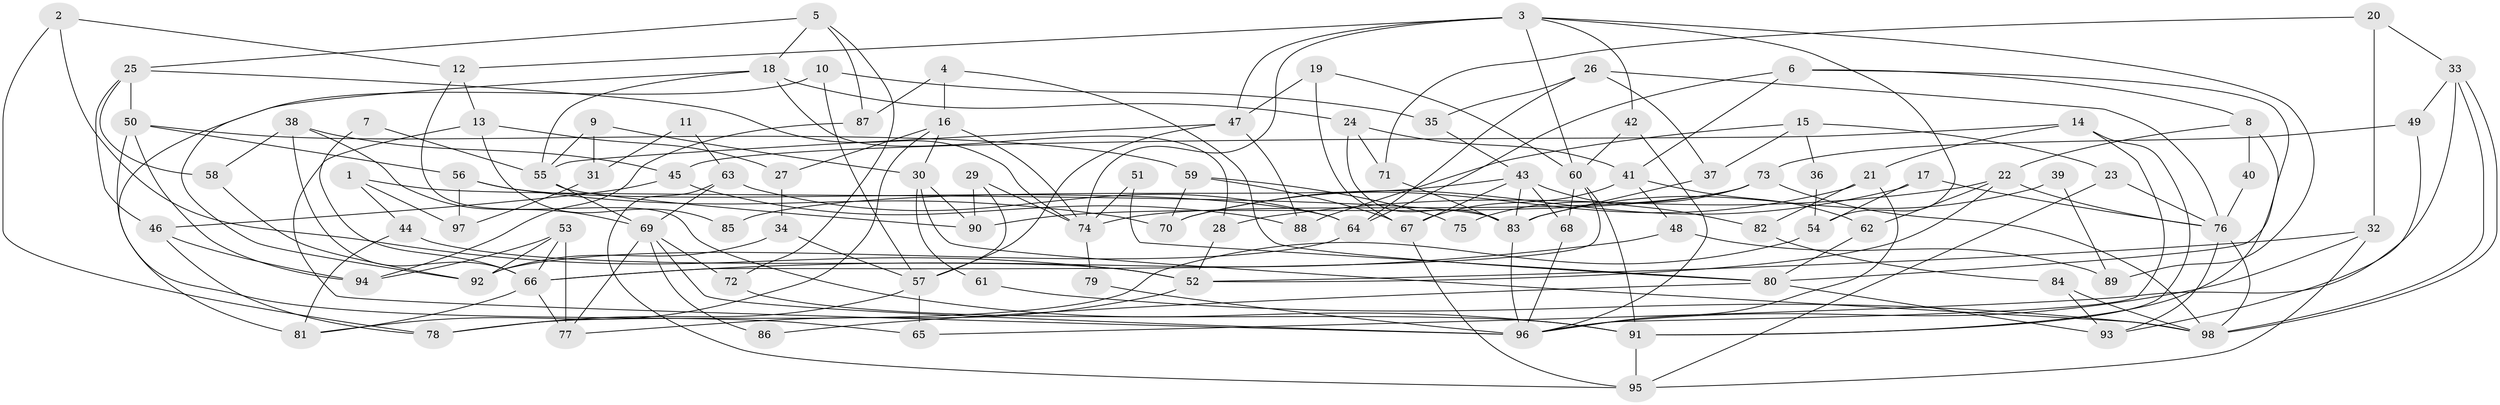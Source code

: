 // Generated by graph-tools (version 1.1) at 2025/02/03/09/25 03:02:15]
// undirected, 98 vertices, 196 edges
graph export_dot {
graph [start="1"]
  node [color=gray90,style=filled];
  1;
  2;
  3;
  4;
  5;
  6;
  7;
  8;
  9;
  10;
  11;
  12;
  13;
  14;
  15;
  16;
  17;
  18;
  19;
  20;
  21;
  22;
  23;
  24;
  25;
  26;
  27;
  28;
  29;
  30;
  31;
  32;
  33;
  34;
  35;
  36;
  37;
  38;
  39;
  40;
  41;
  42;
  43;
  44;
  45;
  46;
  47;
  48;
  49;
  50;
  51;
  52;
  53;
  54;
  55;
  56;
  57;
  58;
  59;
  60;
  61;
  62;
  63;
  64;
  65;
  66;
  67;
  68;
  69;
  70;
  71;
  72;
  73;
  74;
  75;
  76;
  77;
  78;
  79;
  80;
  81;
  82;
  83;
  84;
  85;
  86;
  87;
  88;
  89;
  90;
  91;
  92;
  93;
  94;
  95;
  96;
  97;
  98;
  1 -- 83;
  1 -- 44;
  1 -- 97;
  2 -- 52;
  2 -- 78;
  2 -- 12;
  3 -- 47;
  3 -- 74;
  3 -- 12;
  3 -- 42;
  3 -- 54;
  3 -- 60;
  3 -- 89;
  4 -- 16;
  4 -- 80;
  4 -- 87;
  5 -- 18;
  5 -- 87;
  5 -- 25;
  5 -- 72;
  6 -- 64;
  6 -- 41;
  6 -- 8;
  6 -- 80;
  7 -- 55;
  7 -- 66;
  8 -- 91;
  8 -- 22;
  8 -- 40;
  9 -- 55;
  9 -- 30;
  9 -- 31;
  10 -- 81;
  10 -- 57;
  10 -- 35;
  11 -- 31;
  11 -- 63;
  12 -- 13;
  12 -- 91;
  13 -- 96;
  13 -- 27;
  13 -- 85;
  14 -- 91;
  14 -- 96;
  14 -- 21;
  14 -- 45;
  15 -- 88;
  15 -- 23;
  15 -- 36;
  15 -- 37;
  16 -- 74;
  16 -- 27;
  16 -- 30;
  16 -- 81;
  17 -- 70;
  17 -- 54;
  17 -- 76;
  18 -- 28;
  18 -- 55;
  18 -- 24;
  18 -- 92;
  19 -- 67;
  19 -- 60;
  19 -- 47;
  20 -- 32;
  20 -- 71;
  20 -- 33;
  21 -- 96;
  21 -- 70;
  21 -- 82;
  22 -- 76;
  22 -- 28;
  22 -- 52;
  22 -- 62;
  23 -- 76;
  23 -- 95;
  24 -- 83;
  24 -- 41;
  24 -- 71;
  25 -- 58;
  25 -- 46;
  25 -- 50;
  25 -- 74;
  26 -- 76;
  26 -- 37;
  26 -- 35;
  26 -- 64;
  27 -- 34;
  28 -- 52;
  29 -- 57;
  29 -- 74;
  29 -- 90;
  30 -- 90;
  30 -- 61;
  30 -- 98;
  31 -- 97;
  32 -- 96;
  32 -- 52;
  32 -- 95;
  33 -- 98;
  33 -- 98;
  33 -- 49;
  33 -- 65;
  34 -- 92;
  34 -- 57;
  35 -- 43;
  36 -- 54;
  37 -- 83;
  38 -- 45;
  38 -- 66;
  38 -- 58;
  38 -- 69;
  39 -- 83;
  39 -- 89;
  40 -- 76;
  41 -- 62;
  41 -- 48;
  41 -- 67;
  42 -- 60;
  42 -- 96;
  43 -- 68;
  43 -- 67;
  43 -- 82;
  43 -- 83;
  43 -- 85;
  44 -- 81;
  44 -- 52;
  45 -- 46;
  45 -- 88;
  46 -- 94;
  46 -- 78;
  47 -- 55;
  47 -- 57;
  47 -- 88;
  48 -- 66;
  48 -- 89;
  49 -- 93;
  49 -- 73;
  50 -- 56;
  50 -- 59;
  50 -- 65;
  50 -- 94;
  51 -- 74;
  51 -- 80;
  52 -- 77;
  53 -- 66;
  53 -- 92;
  53 -- 77;
  53 -- 94;
  54 -- 78;
  55 -- 90;
  55 -- 69;
  56 -- 64;
  56 -- 70;
  56 -- 97;
  57 -- 65;
  57 -- 78;
  58 -- 92;
  59 -- 67;
  59 -- 70;
  59 -- 75;
  60 -- 91;
  60 -- 66;
  60 -- 68;
  61 -- 98;
  62 -- 80;
  63 -- 69;
  63 -- 95;
  63 -- 64;
  64 -- 92;
  66 -- 77;
  66 -- 81;
  67 -- 95;
  68 -- 96;
  69 -- 72;
  69 -- 77;
  69 -- 86;
  69 -- 96;
  71 -- 83;
  72 -- 91;
  73 -- 98;
  73 -- 74;
  73 -- 75;
  73 -- 90;
  74 -- 79;
  76 -- 98;
  76 -- 93;
  79 -- 96;
  80 -- 93;
  80 -- 86;
  82 -- 84;
  83 -- 96;
  84 -- 98;
  84 -- 93;
  87 -- 94;
  91 -- 95;
}
